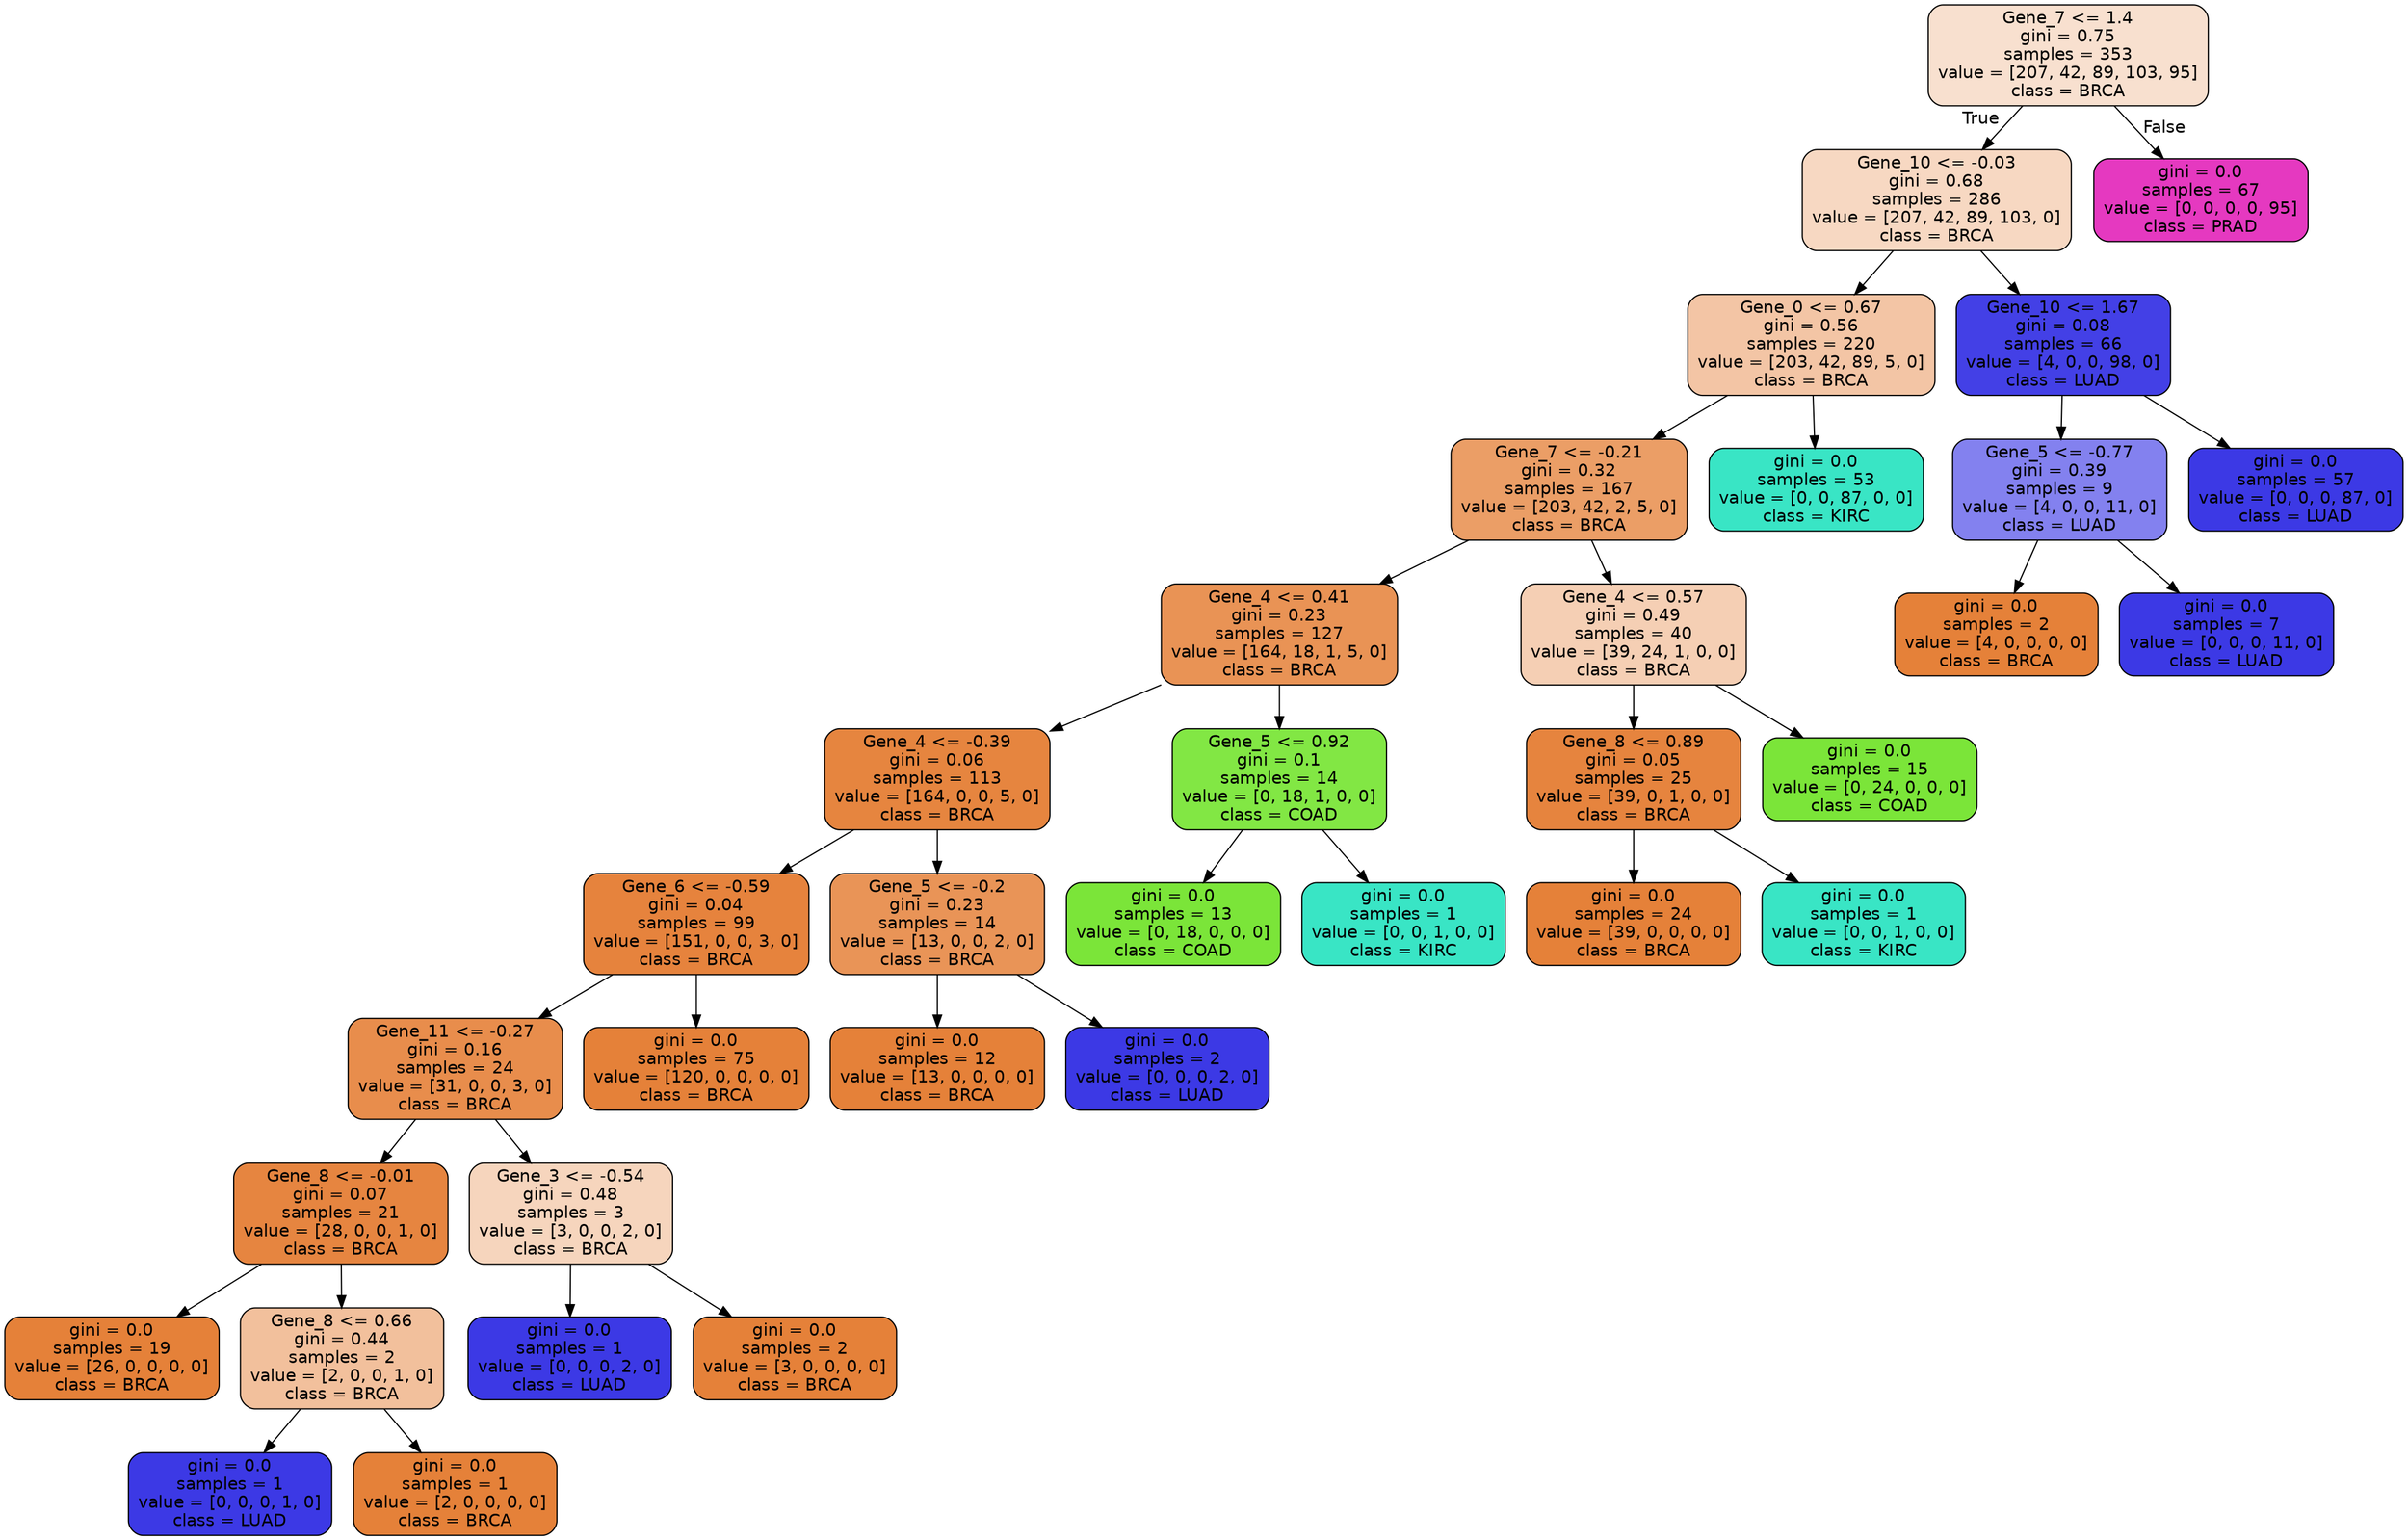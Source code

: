 digraph Tree {
node [shape=box, style="filled, rounded", color="black", fontname=helvetica] ;
edge [fontname=helvetica] ;
0 [label="Gene_7 <= 1.4\ngini = 0.75\nsamples = 353\nvalue = [207, 42, 89, 103, 95]\nclass = BRCA", fillcolor="#e581393d"] ;
1 [label="Gene_10 <= -0.03\ngini = 0.68\nsamples = 286\nvalue = [207, 42, 89, 103, 0]\nclass = BRCA", fillcolor="#e581394e"] ;
0 -> 1 [labeldistance=2.5, labelangle=45, headlabel="True"] ;
2 [label="Gene_0 <= 0.67\ngini = 0.56\nsamples = 220\nvalue = [203, 42, 89, 5, 0]\nclass = BRCA", fillcolor="#e5813974"] ;
1 -> 2 ;
3 [label="Gene_7 <= -0.21\ngini = 0.32\nsamples = 167\nvalue = [203, 42, 2, 5, 0]\nclass = BRCA", fillcolor="#e58139c4"] ;
2 -> 3 ;
4 [label="Gene_4 <= 0.41\ngini = 0.23\nsamples = 127\nvalue = [164, 18, 1, 5, 0]\nclass = BRCA", fillcolor="#e58139db"] ;
3 -> 4 ;
5 [label="Gene_4 <= -0.39\ngini = 0.06\nsamples = 113\nvalue = [164, 0, 0, 5, 0]\nclass = BRCA", fillcolor="#e58139f7"] ;
4 -> 5 ;
6 [label="Gene_6 <= -0.59\ngini = 0.04\nsamples = 99\nvalue = [151, 0, 0, 3, 0]\nclass = BRCA", fillcolor="#e58139fa"] ;
5 -> 6 ;
7 [label="Gene_11 <= -0.27\ngini = 0.16\nsamples = 24\nvalue = [31, 0, 0, 3, 0]\nclass = BRCA", fillcolor="#e58139e6"] ;
6 -> 7 ;
8 [label="Gene_8 <= -0.01\ngini = 0.07\nsamples = 21\nvalue = [28, 0, 0, 1, 0]\nclass = BRCA", fillcolor="#e58139f6"] ;
7 -> 8 ;
9 [label="gini = 0.0\nsamples = 19\nvalue = [26, 0, 0, 0, 0]\nclass = BRCA", fillcolor="#e58139ff"] ;
8 -> 9 ;
10 [label="Gene_8 <= 0.66\ngini = 0.44\nsamples = 2\nvalue = [2, 0, 0, 1, 0]\nclass = BRCA", fillcolor="#e581397f"] ;
8 -> 10 ;
11 [label="gini = 0.0\nsamples = 1\nvalue = [0, 0, 0, 1, 0]\nclass = LUAD", fillcolor="#3c39e5ff"] ;
10 -> 11 ;
12 [label="gini = 0.0\nsamples = 1\nvalue = [2, 0, 0, 0, 0]\nclass = BRCA", fillcolor="#e58139ff"] ;
10 -> 12 ;
13 [label="Gene_3 <= -0.54\ngini = 0.48\nsamples = 3\nvalue = [3, 0, 0, 2, 0]\nclass = BRCA", fillcolor="#e5813955"] ;
7 -> 13 ;
14 [label="gini = 0.0\nsamples = 1\nvalue = [0, 0, 0, 2, 0]\nclass = LUAD", fillcolor="#3c39e5ff"] ;
13 -> 14 ;
15 [label="gini = 0.0\nsamples = 2\nvalue = [3, 0, 0, 0, 0]\nclass = BRCA", fillcolor="#e58139ff"] ;
13 -> 15 ;
16 [label="gini = 0.0\nsamples = 75\nvalue = [120, 0, 0, 0, 0]\nclass = BRCA", fillcolor="#e58139ff"] ;
6 -> 16 ;
17 [label="Gene_5 <= -0.2\ngini = 0.23\nsamples = 14\nvalue = [13, 0, 0, 2, 0]\nclass = BRCA", fillcolor="#e58139d8"] ;
5 -> 17 ;
18 [label="gini = 0.0\nsamples = 12\nvalue = [13, 0, 0, 0, 0]\nclass = BRCA", fillcolor="#e58139ff"] ;
17 -> 18 ;
19 [label="gini = 0.0\nsamples = 2\nvalue = [0, 0, 0, 2, 0]\nclass = LUAD", fillcolor="#3c39e5ff"] ;
17 -> 19 ;
20 [label="Gene_5 <= 0.92\ngini = 0.1\nsamples = 14\nvalue = [0, 18, 1, 0, 0]\nclass = COAD", fillcolor="#7be539f1"] ;
4 -> 20 ;
21 [label="gini = 0.0\nsamples = 13\nvalue = [0, 18, 0, 0, 0]\nclass = COAD", fillcolor="#7be539ff"] ;
20 -> 21 ;
22 [label="gini = 0.0\nsamples = 1\nvalue = [0, 0, 1, 0, 0]\nclass = KIRC", fillcolor="#39e5c5ff"] ;
20 -> 22 ;
23 [label="Gene_4 <= 0.57\ngini = 0.49\nsamples = 40\nvalue = [39, 24, 1, 0, 0]\nclass = BRCA", fillcolor="#e5813960"] ;
3 -> 23 ;
24 [label="Gene_8 <= 0.89\ngini = 0.05\nsamples = 25\nvalue = [39, 0, 1, 0, 0]\nclass = BRCA", fillcolor="#e58139f8"] ;
23 -> 24 ;
25 [label="gini = 0.0\nsamples = 24\nvalue = [39, 0, 0, 0, 0]\nclass = BRCA", fillcolor="#e58139ff"] ;
24 -> 25 ;
26 [label="gini = 0.0\nsamples = 1\nvalue = [0, 0, 1, 0, 0]\nclass = KIRC", fillcolor="#39e5c5ff"] ;
24 -> 26 ;
27 [label="gini = 0.0\nsamples = 15\nvalue = [0, 24, 0, 0, 0]\nclass = COAD", fillcolor="#7be539ff"] ;
23 -> 27 ;
28 [label="gini = 0.0\nsamples = 53\nvalue = [0, 0, 87, 0, 0]\nclass = KIRC", fillcolor="#39e5c5ff"] ;
2 -> 28 ;
29 [label="Gene_10 <= 1.67\ngini = 0.08\nsamples = 66\nvalue = [4, 0, 0, 98, 0]\nclass = LUAD", fillcolor="#3c39e5f5"] ;
1 -> 29 ;
30 [label="Gene_5 <= -0.77\ngini = 0.39\nsamples = 9\nvalue = [4, 0, 0, 11, 0]\nclass = LUAD", fillcolor="#3c39e5a2"] ;
29 -> 30 ;
31 [label="gini = 0.0\nsamples = 2\nvalue = [4, 0, 0, 0, 0]\nclass = BRCA", fillcolor="#e58139ff"] ;
30 -> 31 ;
32 [label="gini = 0.0\nsamples = 7\nvalue = [0, 0, 0, 11, 0]\nclass = LUAD", fillcolor="#3c39e5ff"] ;
30 -> 32 ;
33 [label="gini = 0.0\nsamples = 57\nvalue = [0, 0, 0, 87, 0]\nclass = LUAD", fillcolor="#3c39e5ff"] ;
29 -> 33 ;
34 [label="gini = 0.0\nsamples = 67\nvalue = [0, 0, 0, 0, 95]\nclass = PRAD", fillcolor="#e539c0ff"] ;
0 -> 34 [labeldistance=2.5, labelangle=-45, headlabel="False"] ;
}